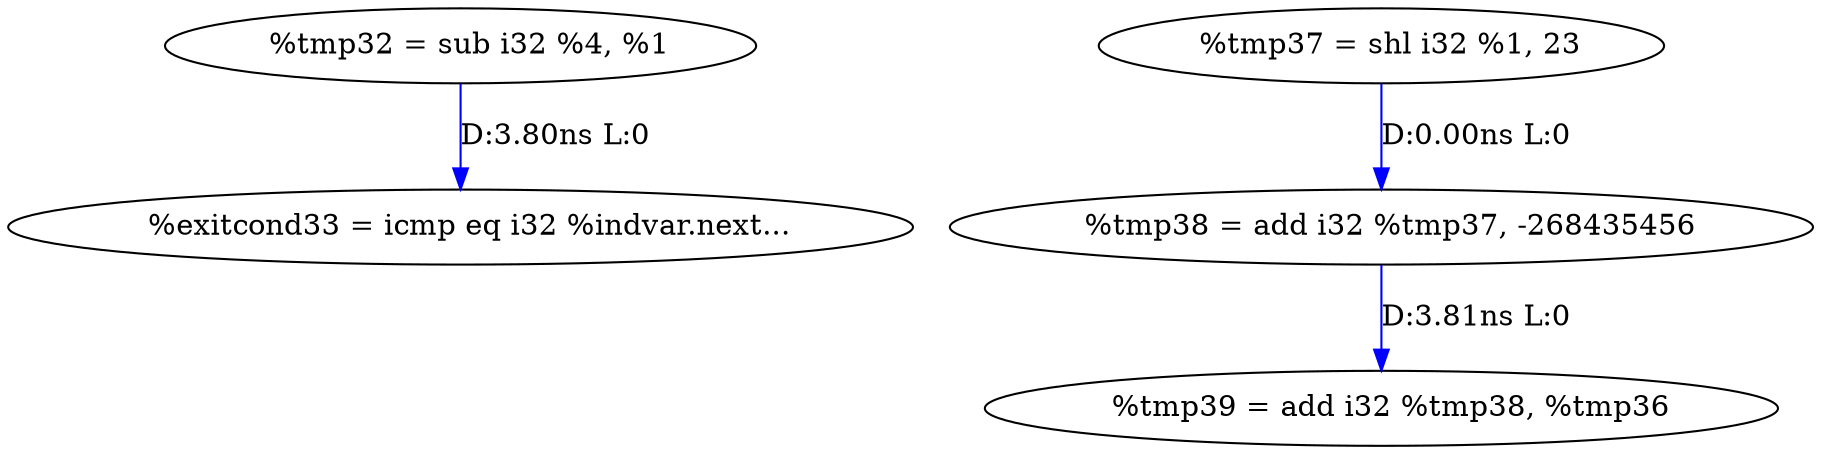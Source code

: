 digraph {
Node0xb1978f8[label="  %exitcond33 = icmp eq i32 %indvar.next..."];
Node0xb1947c8[label="  %tmp32 = sub i32 %4, %1"];
Node0xb1947c8 -> Node0xb1978f8[label="D:3.80ns L:0",color=blue];
Node0xb194940[label="  %tmp38 = add i32 %tmp37, -268435456"];
Node0xb1948a0[label="  %tmp37 = shl i32 %1, 23"];
Node0xb1948a0 -> Node0xb194940[label="D:0.00ns L:0",color=blue];
Node0xb197cb8[label="  %tmp39 = add i32 %tmp38, %tmp36"];
Node0xb194940 -> Node0xb197cb8[label="D:3.81ns L:0",color=blue];
}
